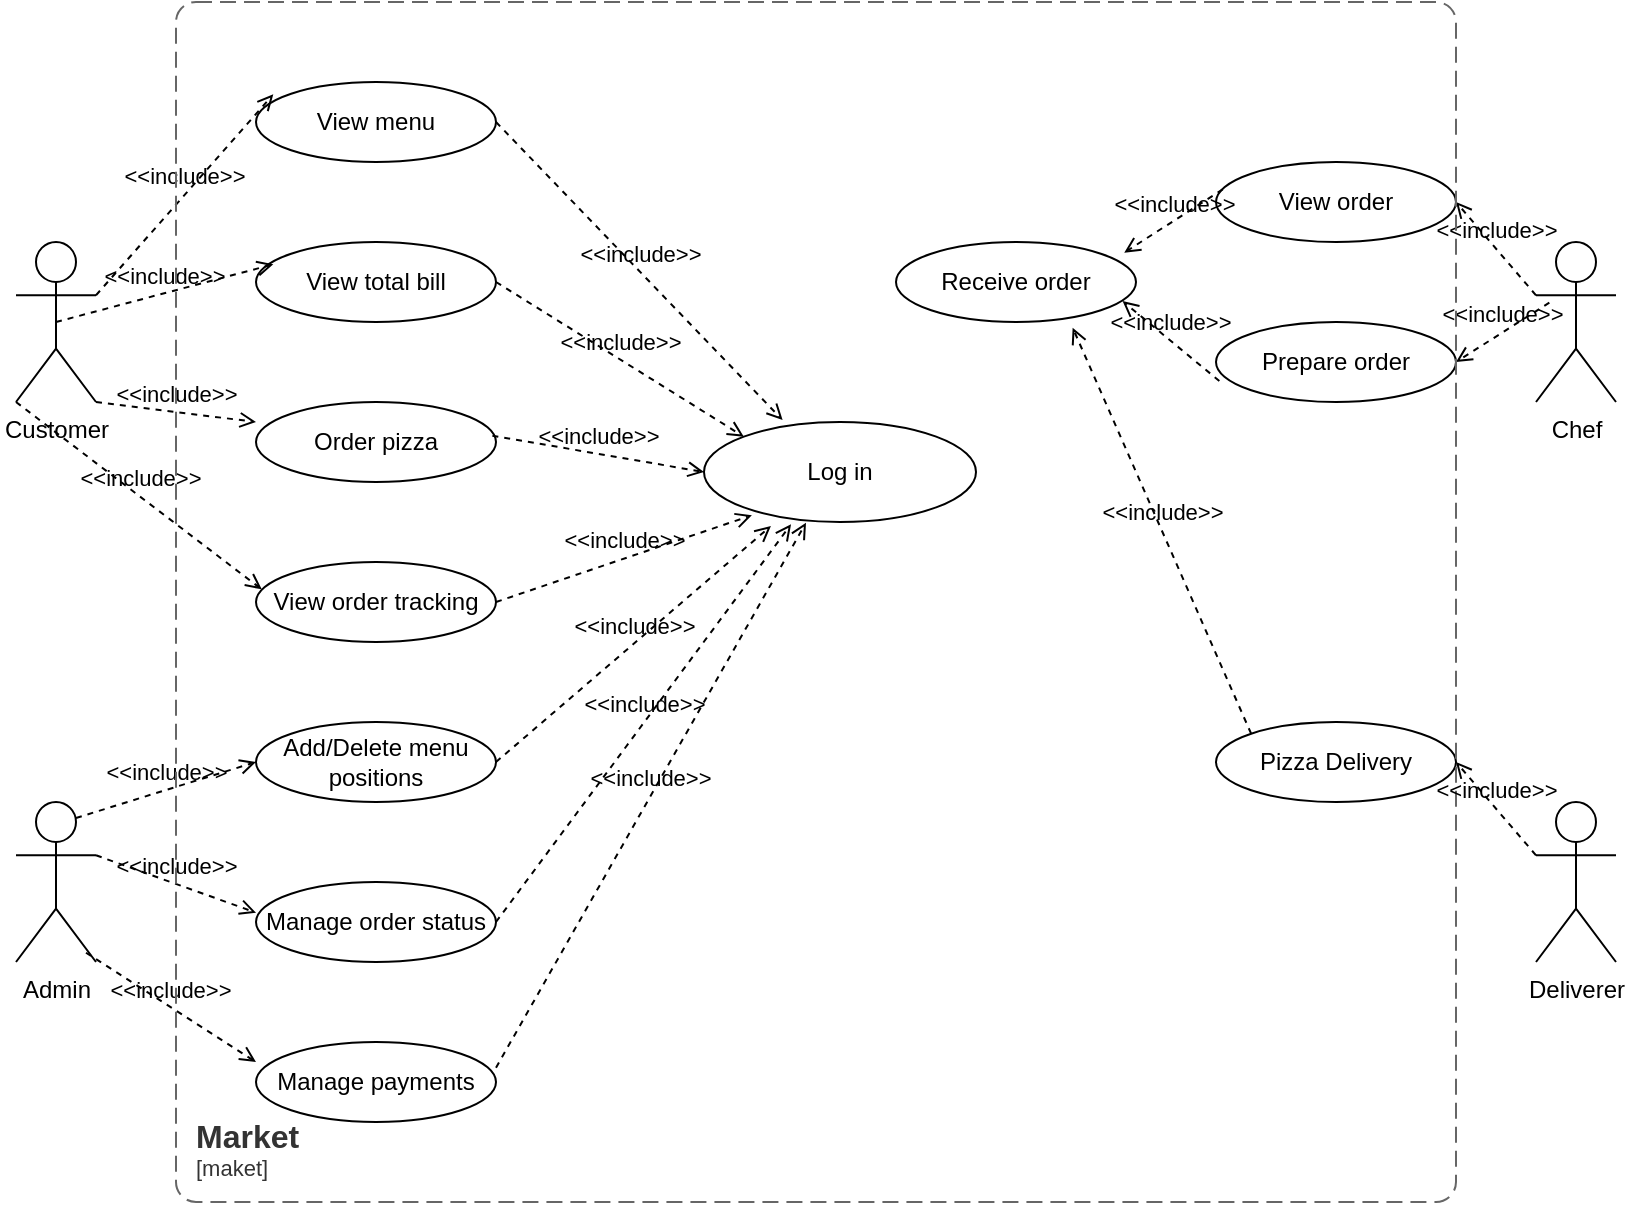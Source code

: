 <mxfile version="24.5.2" type="github">
  <diagram name="Page-1" id="Fkw8c0cPGmlMn_viE4x4">
    <mxGraphModel dx="2015" dy="693" grid="1" gridSize="10" guides="1" tooltips="1" connect="1" arrows="1" fold="1" page="1" pageScale="1" pageWidth="827" pageHeight="1169" math="0" shadow="0">
      <root>
        <mxCell id="0" />
        <mxCell id="1" parent="0" />
        <mxCell id="do4UfilETITEZCi3pOPd-1" value="Customer" style="shape=umlActor;verticalLabelPosition=bottom;verticalAlign=top;html=1;outlineConnect=0;" vertex="1" parent="1">
          <mxGeometry y="160" width="40" height="80" as="geometry" />
        </mxCell>
        <mxCell id="do4UfilETITEZCi3pOPd-10" value="View total bill" style="ellipse;whiteSpace=wrap;html=1;" vertex="1" parent="1">
          <mxGeometry x="120" y="160" width="120" height="40" as="geometry" />
        </mxCell>
        <mxCell id="do4UfilETITEZCi3pOPd-11" value="View menu" style="ellipse;whiteSpace=wrap;html=1;" vertex="1" parent="1">
          <mxGeometry x="120" y="80" width="120" height="40" as="geometry" />
        </mxCell>
        <mxCell id="do4UfilETITEZCi3pOPd-12" value="Log in" style="ellipse;whiteSpace=wrap;html=1;" vertex="1" parent="1">
          <mxGeometry x="344" y="250" width="136" height="50" as="geometry" />
        </mxCell>
        <mxCell id="do4UfilETITEZCi3pOPd-13" value="Order pizza" style="ellipse;whiteSpace=wrap;html=1;" vertex="1" parent="1">
          <mxGeometry x="120" y="240" width="120" height="40" as="geometry" />
        </mxCell>
        <mxCell id="do4UfilETITEZCi3pOPd-14" value="View order tracking" style="ellipse;whiteSpace=wrap;html=1;" vertex="1" parent="1">
          <mxGeometry x="120" y="320" width="120" height="40" as="geometry" />
        </mxCell>
        <mxCell id="do4UfilETITEZCi3pOPd-15" value="&amp;lt;&amp;lt;include&amp;gt;&amp;gt;" style="edgeStyle=none;html=1;endArrow=open;verticalAlign=bottom;dashed=1;labelBackgroundColor=none;rounded=0;exitX=1;exitY=0.5;exitDx=0;exitDy=0;entryX=0.289;entryY=-0.019;entryDx=0;entryDy=0;entryPerimeter=0;" edge="1" parent="1" source="do4UfilETITEZCi3pOPd-11" target="do4UfilETITEZCi3pOPd-12">
          <mxGeometry width="160" relative="1" as="geometry">
            <mxPoint x="310" y="300" as="sourcePoint" />
            <mxPoint x="470" y="300" as="targetPoint" />
          </mxGeometry>
        </mxCell>
        <mxCell id="do4UfilETITEZCi3pOPd-16" value="&amp;lt;&amp;lt;include&amp;gt;&amp;gt;" style="edgeStyle=none;html=1;endArrow=open;verticalAlign=bottom;dashed=1;labelBackgroundColor=none;rounded=0;entryX=0;entryY=0;entryDx=0;entryDy=0;exitX=1;exitY=0.5;exitDx=0;exitDy=0;" edge="1" parent="1" source="do4UfilETITEZCi3pOPd-10" target="do4UfilETITEZCi3pOPd-12">
          <mxGeometry width="160" relative="1" as="geometry">
            <mxPoint x="280" y="190" as="sourcePoint" />
            <mxPoint x="440" y="190" as="targetPoint" />
          </mxGeometry>
        </mxCell>
        <mxCell id="do4UfilETITEZCi3pOPd-17" value="&amp;lt;&amp;lt;include&amp;gt;&amp;gt;" style="edgeStyle=none;html=1;endArrow=open;verticalAlign=bottom;dashed=1;labelBackgroundColor=none;rounded=0;entryX=0;entryY=0.5;entryDx=0;entryDy=0;exitX=0.985;exitY=0.421;exitDx=0;exitDy=0;exitPerimeter=0;" edge="1" parent="1" source="do4UfilETITEZCi3pOPd-13" target="do4UfilETITEZCi3pOPd-12">
          <mxGeometry width="160" relative="1" as="geometry">
            <mxPoint x="280" y="270" as="sourcePoint" />
            <mxPoint x="440" y="270" as="targetPoint" />
          </mxGeometry>
        </mxCell>
        <mxCell id="do4UfilETITEZCi3pOPd-18" value="&amp;lt;&amp;lt;include&amp;gt;&amp;gt;" style="edgeStyle=none;html=1;endArrow=open;verticalAlign=bottom;dashed=1;labelBackgroundColor=none;rounded=0;exitX=1;exitY=0.5;exitDx=0;exitDy=0;entryX=0.176;entryY=0.933;entryDx=0;entryDy=0;entryPerimeter=0;" edge="1" parent="1" source="do4UfilETITEZCi3pOPd-14" target="do4UfilETITEZCi3pOPd-12">
          <mxGeometry width="160" relative="1" as="geometry">
            <mxPoint x="310" y="300" as="sourcePoint" />
            <mxPoint x="470" y="300" as="targetPoint" />
          </mxGeometry>
        </mxCell>
        <mxCell id="do4UfilETITEZCi3pOPd-19" value="&amp;lt;&amp;lt;include&amp;gt;&amp;gt;" style="edgeStyle=none;html=1;endArrow=open;verticalAlign=bottom;dashed=1;labelBackgroundColor=none;rounded=0;exitX=1;exitY=0.333;exitDx=0;exitDy=0;exitPerimeter=0;entryX=0.072;entryY=0.154;entryDx=0;entryDy=0;entryPerimeter=0;" edge="1" parent="1" source="do4UfilETITEZCi3pOPd-1" target="do4UfilETITEZCi3pOPd-11">
          <mxGeometry width="160" relative="1" as="geometry">
            <mxPoint x="70" y="20" as="sourcePoint" />
            <mxPoint x="230" y="20" as="targetPoint" />
          </mxGeometry>
        </mxCell>
        <mxCell id="do4UfilETITEZCi3pOPd-20" value="&amp;lt;&amp;lt;include&amp;gt;&amp;gt;" style="edgeStyle=none;html=1;endArrow=open;verticalAlign=bottom;dashed=1;labelBackgroundColor=none;rounded=0;exitX=0.5;exitY=0.5;exitDx=0;exitDy=0;exitPerimeter=0;entryX=0.072;entryY=0.279;entryDx=0;entryDy=0;entryPerimeter=0;" edge="1" parent="1" source="do4UfilETITEZCi3pOPd-1" target="do4UfilETITEZCi3pOPd-10">
          <mxGeometry width="160" relative="1" as="geometry">
            <mxPoint x="50" y="130" as="sourcePoint" />
            <mxPoint x="210" y="130" as="targetPoint" />
          </mxGeometry>
        </mxCell>
        <mxCell id="do4UfilETITEZCi3pOPd-21" value="&amp;lt;&amp;lt;include&amp;gt;&amp;gt;" style="edgeStyle=none;html=1;endArrow=open;verticalAlign=bottom;dashed=1;labelBackgroundColor=none;rounded=0;exitX=1;exitY=1;exitDx=0;exitDy=0;exitPerimeter=0;entryX=0;entryY=0.25;entryDx=0;entryDy=0;entryPerimeter=0;" edge="1" parent="1" source="do4UfilETITEZCi3pOPd-1" target="do4UfilETITEZCi3pOPd-13">
          <mxGeometry width="160" relative="1" as="geometry">
            <mxPoint x="70" y="170" as="sourcePoint" />
            <mxPoint x="230" y="170" as="targetPoint" />
          </mxGeometry>
        </mxCell>
        <mxCell id="do4UfilETITEZCi3pOPd-22" value="&amp;lt;&amp;lt;include&amp;gt;&amp;gt;" style="edgeStyle=none;html=1;endArrow=open;verticalAlign=bottom;dashed=1;labelBackgroundColor=none;rounded=0;exitX=0;exitY=1;exitDx=0;exitDy=0;exitPerimeter=0;entryX=0.024;entryY=0.342;entryDx=0;entryDy=0;entryPerimeter=0;" edge="1" parent="1" source="do4UfilETITEZCi3pOPd-1" target="do4UfilETITEZCi3pOPd-14">
          <mxGeometry width="160" relative="1" as="geometry">
            <mxPoint x="310" y="300" as="sourcePoint" />
            <mxPoint x="470" y="300" as="targetPoint" />
          </mxGeometry>
        </mxCell>
        <mxCell id="do4UfilETITEZCi3pOPd-23" value="Admin" style="shape=umlActor;html=1;verticalLabelPosition=bottom;verticalAlign=top;align=center;" vertex="1" parent="1">
          <mxGeometry y="440" width="40" height="80" as="geometry" />
        </mxCell>
        <mxCell id="do4UfilETITEZCi3pOPd-24" value="Manage order status" style="ellipse;whiteSpace=wrap;html=1;" vertex="1" parent="1">
          <mxGeometry x="120" y="480" width="120" height="40" as="geometry" />
        </mxCell>
        <mxCell id="do4UfilETITEZCi3pOPd-25" value="Manage payments" style="ellipse;whiteSpace=wrap;html=1;" vertex="1" parent="1">
          <mxGeometry x="120" y="560" width="120" height="40" as="geometry" />
        </mxCell>
        <mxCell id="do4UfilETITEZCi3pOPd-26" value="Add/Delete menu positions" style="ellipse;whiteSpace=wrap;html=1;" vertex="1" parent="1">
          <mxGeometry x="120" y="400" width="120" height="40" as="geometry" />
        </mxCell>
        <mxCell id="do4UfilETITEZCi3pOPd-27" value="&amp;lt;&amp;lt;include&amp;gt;&amp;gt;" style="edgeStyle=none;html=1;endArrow=open;verticalAlign=bottom;dashed=1;labelBackgroundColor=none;rounded=0;exitX=1;exitY=0.5;exitDx=0;exitDy=0;entryX=0.246;entryY=1.04;entryDx=0;entryDy=0;entryPerimeter=0;" edge="1" parent="1" source="do4UfilETITEZCi3pOPd-26" target="do4UfilETITEZCi3pOPd-12">
          <mxGeometry width="160" relative="1" as="geometry">
            <mxPoint x="270" y="400" as="sourcePoint" />
            <mxPoint x="430" y="400" as="targetPoint" />
          </mxGeometry>
        </mxCell>
        <mxCell id="do4UfilETITEZCi3pOPd-30" value="&amp;lt;&amp;lt;include&amp;gt;&amp;gt;" style="edgeStyle=none;html=1;endArrow=open;verticalAlign=bottom;dashed=1;labelBackgroundColor=none;rounded=0;exitX=1;exitY=0.5;exitDx=0;exitDy=0;entryX=0.32;entryY=1.023;entryDx=0;entryDy=0;entryPerimeter=0;" edge="1" parent="1" source="do4UfilETITEZCi3pOPd-24" target="do4UfilETITEZCi3pOPd-12">
          <mxGeometry width="160" relative="1" as="geometry">
            <mxPoint x="270" y="490" as="sourcePoint" />
            <mxPoint x="430" y="490" as="targetPoint" />
          </mxGeometry>
        </mxCell>
        <mxCell id="do4UfilETITEZCi3pOPd-31" value="&amp;lt;&amp;lt;include&amp;gt;&amp;gt;" style="edgeStyle=none;html=1;endArrow=open;verticalAlign=bottom;dashed=1;labelBackgroundColor=none;rounded=0;exitX=1;exitY=0.321;exitDx=0;exitDy=0;exitPerimeter=0;entryX=0.375;entryY=1.007;entryDx=0;entryDy=0;entryPerimeter=0;" edge="1" parent="1" source="do4UfilETITEZCi3pOPd-25" target="do4UfilETITEZCi3pOPd-12">
          <mxGeometry width="160" relative="1" as="geometry">
            <mxPoint x="280" y="550" as="sourcePoint" />
            <mxPoint x="440" y="550" as="targetPoint" />
          </mxGeometry>
        </mxCell>
        <mxCell id="do4UfilETITEZCi3pOPd-33" value="Chef" style="shape=umlActor;html=1;verticalLabelPosition=bottom;verticalAlign=top;align=center;" vertex="1" parent="1">
          <mxGeometry x="760" y="160" width="40" height="80" as="geometry" />
        </mxCell>
        <mxCell id="do4UfilETITEZCi3pOPd-34" value="Deliverer" style="shape=umlActor;html=1;verticalLabelPosition=bottom;verticalAlign=top;align=center;" vertex="1" parent="1">
          <mxGeometry x="760" y="440" width="40" height="80" as="geometry" />
        </mxCell>
        <mxCell id="do4UfilETITEZCi3pOPd-35" value="&amp;lt;&amp;lt;include&amp;gt;&amp;gt;" style="edgeStyle=none;html=1;endArrow=open;verticalAlign=bottom;dashed=1;labelBackgroundColor=none;rounded=0;exitX=0.75;exitY=0.1;exitDx=0;exitDy=0;exitPerimeter=0;entryX=0;entryY=0.5;entryDx=0;entryDy=0;" edge="1" parent="1" source="do4UfilETITEZCi3pOPd-23" target="do4UfilETITEZCi3pOPd-26">
          <mxGeometry width="160" relative="1" as="geometry">
            <mxPoint x="10" y="380" as="sourcePoint" />
            <mxPoint x="170" y="380" as="targetPoint" />
          </mxGeometry>
        </mxCell>
        <mxCell id="do4UfilETITEZCi3pOPd-36" value="&amp;lt;&amp;lt;include&amp;gt;&amp;gt;" style="edgeStyle=none;html=1;endArrow=open;verticalAlign=bottom;dashed=1;labelBackgroundColor=none;rounded=0;exitX=1;exitY=0.333;exitDx=0;exitDy=0;exitPerimeter=0;entryX=0;entryY=0.383;entryDx=0;entryDy=0;entryPerimeter=0;" edge="1" parent="1" source="do4UfilETITEZCi3pOPd-23" target="do4UfilETITEZCi3pOPd-24">
          <mxGeometry width="160" relative="1" as="geometry">
            <mxPoint x="50" y="480" as="sourcePoint" />
            <mxPoint x="210" y="480" as="targetPoint" />
          </mxGeometry>
        </mxCell>
        <mxCell id="do4UfilETITEZCi3pOPd-37" value="&amp;lt;&amp;lt;include&amp;gt;&amp;gt;" style="edgeStyle=none;html=1;endArrow=open;verticalAlign=bottom;dashed=1;labelBackgroundColor=none;rounded=0;exitX=0.875;exitY=0.942;exitDx=0;exitDy=0;exitPerimeter=0;entryX=0;entryY=0.25;entryDx=0;entryDy=0;entryPerimeter=0;" edge="1" parent="1" source="do4UfilETITEZCi3pOPd-23" target="do4UfilETITEZCi3pOPd-25">
          <mxGeometry width="160" relative="1" as="geometry">
            <mxPoint x="70" y="550" as="sourcePoint" />
            <mxPoint x="230" y="550" as="targetPoint" />
          </mxGeometry>
        </mxCell>
        <mxCell id="do4UfilETITEZCi3pOPd-38" value="View order" style="ellipse;whiteSpace=wrap;html=1;" vertex="1" parent="1">
          <mxGeometry x="600" y="120" width="120" height="40" as="geometry" />
        </mxCell>
        <mxCell id="do4UfilETITEZCi3pOPd-39" value="Prepare order" style="ellipse;whiteSpace=wrap;html=1;" vertex="1" parent="1">
          <mxGeometry x="600" y="200" width="120" height="40" as="geometry" />
        </mxCell>
        <mxCell id="do4UfilETITEZCi3pOPd-40" value="Receive order" style="ellipse;whiteSpace=wrap;html=1;" vertex="1" parent="1">
          <mxGeometry x="440" y="160" width="120" height="40" as="geometry" />
        </mxCell>
        <mxCell id="do4UfilETITEZCi3pOPd-43" value="&amp;lt;&amp;lt;include&amp;gt;&amp;gt;" style="edgeStyle=none;html=1;endArrow=open;verticalAlign=bottom;dashed=1;labelBackgroundColor=none;rounded=0;entryX=0.951;entryY=0.133;entryDx=0;entryDy=0;entryPerimeter=0;exitX=0.028;exitY=0.342;exitDx=0;exitDy=0;exitPerimeter=0;" edge="1" parent="1" source="do4UfilETITEZCi3pOPd-38" target="do4UfilETITEZCi3pOPd-40">
          <mxGeometry width="160" relative="1" as="geometry">
            <mxPoint x="440" y="110" as="sourcePoint" />
            <mxPoint x="600" y="110" as="targetPoint" />
          </mxGeometry>
        </mxCell>
        <mxCell id="do4UfilETITEZCi3pOPd-44" value="&amp;lt;&amp;lt;include&amp;gt;&amp;gt;" style="edgeStyle=none;html=1;endArrow=open;verticalAlign=bottom;dashed=1;labelBackgroundColor=none;rounded=0;entryX=0.944;entryY=0.738;entryDx=0;entryDy=0;entryPerimeter=0;exitX=0.014;exitY=0.738;exitDx=0;exitDy=0;exitPerimeter=0;" edge="1" parent="1" source="do4UfilETITEZCi3pOPd-39" target="do4UfilETITEZCi3pOPd-40">
          <mxGeometry width="160" relative="1" as="geometry">
            <mxPoint x="550" y="270" as="sourcePoint" />
            <mxPoint x="710" y="270" as="targetPoint" />
          </mxGeometry>
        </mxCell>
        <mxCell id="do4UfilETITEZCi3pOPd-45" value="&amp;lt;&amp;lt;include&amp;gt;&amp;gt;" style="edgeStyle=none;html=1;endArrow=open;verticalAlign=bottom;dashed=1;labelBackgroundColor=none;rounded=0;entryX=1;entryY=0.5;entryDx=0;entryDy=0;exitX=0;exitY=0.333;exitDx=0;exitDy=0;exitPerimeter=0;" edge="1" parent="1" source="do4UfilETITEZCi3pOPd-33" target="do4UfilETITEZCi3pOPd-38">
          <mxGeometry width="160" relative="1" as="geometry">
            <mxPoint x="610" y="70" as="sourcePoint" />
            <mxPoint x="770" y="70" as="targetPoint" />
          </mxGeometry>
        </mxCell>
        <mxCell id="do4UfilETITEZCi3pOPd-46" value="&amp;lt;&amp;lt;include&amp;gt;&amp;gt;" style="edgeStyle=none;html=1;endArrow=open;verticalAlign=bottom;dashed=1;labelBackgroundColor=none;rounded=0;exitX=0.167;exitY=0.379;exitDx=0;exitDy=0;exitPerimeter=0;entryX=1;entryY=0.5;entryDx=0;entryDy=0;" edge="1" parent="1" source="do4UfilETITEZCi3pOPd-33" target="do4UfilETITEZCi3pOPd-39">
          <mxGeometry width="160" relative="1" as="geometry">
            <mxPoint x="660" y="290" as="sourcePoint" />
            <mxPoint x="820" y="290" as="targetPoint" />
          </mxGeometry>
        </mxCell>
        <mxCell id="do4UfilETITEZCi3pOPd-48" value="Pizza Delivery" style="ellipse;whiteSpace=wrap;html=1;" vertex="1" parent="1">
          <mxGeometry x="600" y="400" width="120" height="40" as="geometry" />
        </mxCell>
        <mxCell id="do4UfilETITEZCi3pOPd-49" value="&amp;lt;&amp;lt;include&amp;gt;&amp;gt;" style="edgeStyle=none;html=1;endArrow=open;verticalAlign=bottom;dashed=1;labelBackgroundColor=none;rounded=0;exitX=0;exitY=0;exitDx=0;exitDy=0;entryX=0.736;entryY=1.071;entryDx=0;entryDy=0;entryPerimeter=0;" edge="1" parent="1" source="do4UfilETITEZCi3pOPd-48" target="do4UfilETITEZCi3pOPd-40">
          <mxGeometry width="160" relative="1" as="geometry">
            <mxPoint x="560" y="370" as="sourcePoint" />
            <mxPoint x="720" y="370" as="targetPoint" />
          </mxGeometry>
        </mxCell>
        <object placeholders="1" c4Name="Market" c4Type="SystemScopeBoundary" c4Application="maket" label="&lt;font style=&quot;font-size: 16px&quot;&gt;&lt;b&gt;&lt;div style=&quot;text-align: left&quot;&gt;%c4Name%&lt;/div&gt;&lt;/b&gt;&lt;/font&gt;&lt;div style=&quot;text-align: left&quot;&gt;[%c4Application%]&lt;/div&gt;" id="do4UfilETITEZCi3pOPd-50">
          <mxCell style="rounded=1;fontSize=11;whiteSpace=wrap;html=1;dashed=1;arcSize=20;fillColor=none;strokeColor=#666666;fontColor=#333333;labelBackgroundColor=none;align=left;verticalAlign=bottom;labelBorderColor=none;spacingTop=0;spacing=10;dashPattern=8 4;metaEdit=1;rotatable=0;perimeter=rectanglePerimeter;noLabel=0;labelPadding=0;allowArrows=0;connectable=0;expand=0;recursiveResize=0;editable=1;pointerEvents=0;absoluteArcSize=1;points=[[0.25,0,0],[0.5,0,0],[0.75,0,0],[1,0.25,0],[1,0.5,0],[1,0.75,0],[0.75,1,0],[0.5,1,0],[0.25,1,0],[0,0.75,0],[0,0.5,0],[0,0.25,0]];" vertex="1" parent="1">
            <mxGeometry x="80" y="40" width="640" height="600" as="geometry" />
          </mxCell>
        </object>
        <mxCell id="do4UfilETITEZCi3pOPd-51" value="&amp;lt;&amp;lt;include&amp;gt;&amp;gt;" style="edgeStyle=none;html=1;endArrow=open;verticalAlign=bottom;dashed=1;labelBackgroundColor=none;rounded=0;entryX=1;entryY=0.5;entryDx=0;entryDy=0;exitX=0;exitY=0.333;exitDx=0;exitDy=0;exitPerimeter=0;" edge="1" parent="1" source="do4UfilETITEZCi3pOPd-34" target="do4UfilETITEZCi3pOPd-48">
          <mxGeometry width="160" relative="1" as="geometry">
            <mxPoint x="560" y="510" as="sourcePoint" />
            <mxPoint x="720" y="510" as="targetPoint" />
          </mxGeometry>
        </mxCell>
      </root>
    </mxGraphModel>
  </diagram>
</mxfile>
